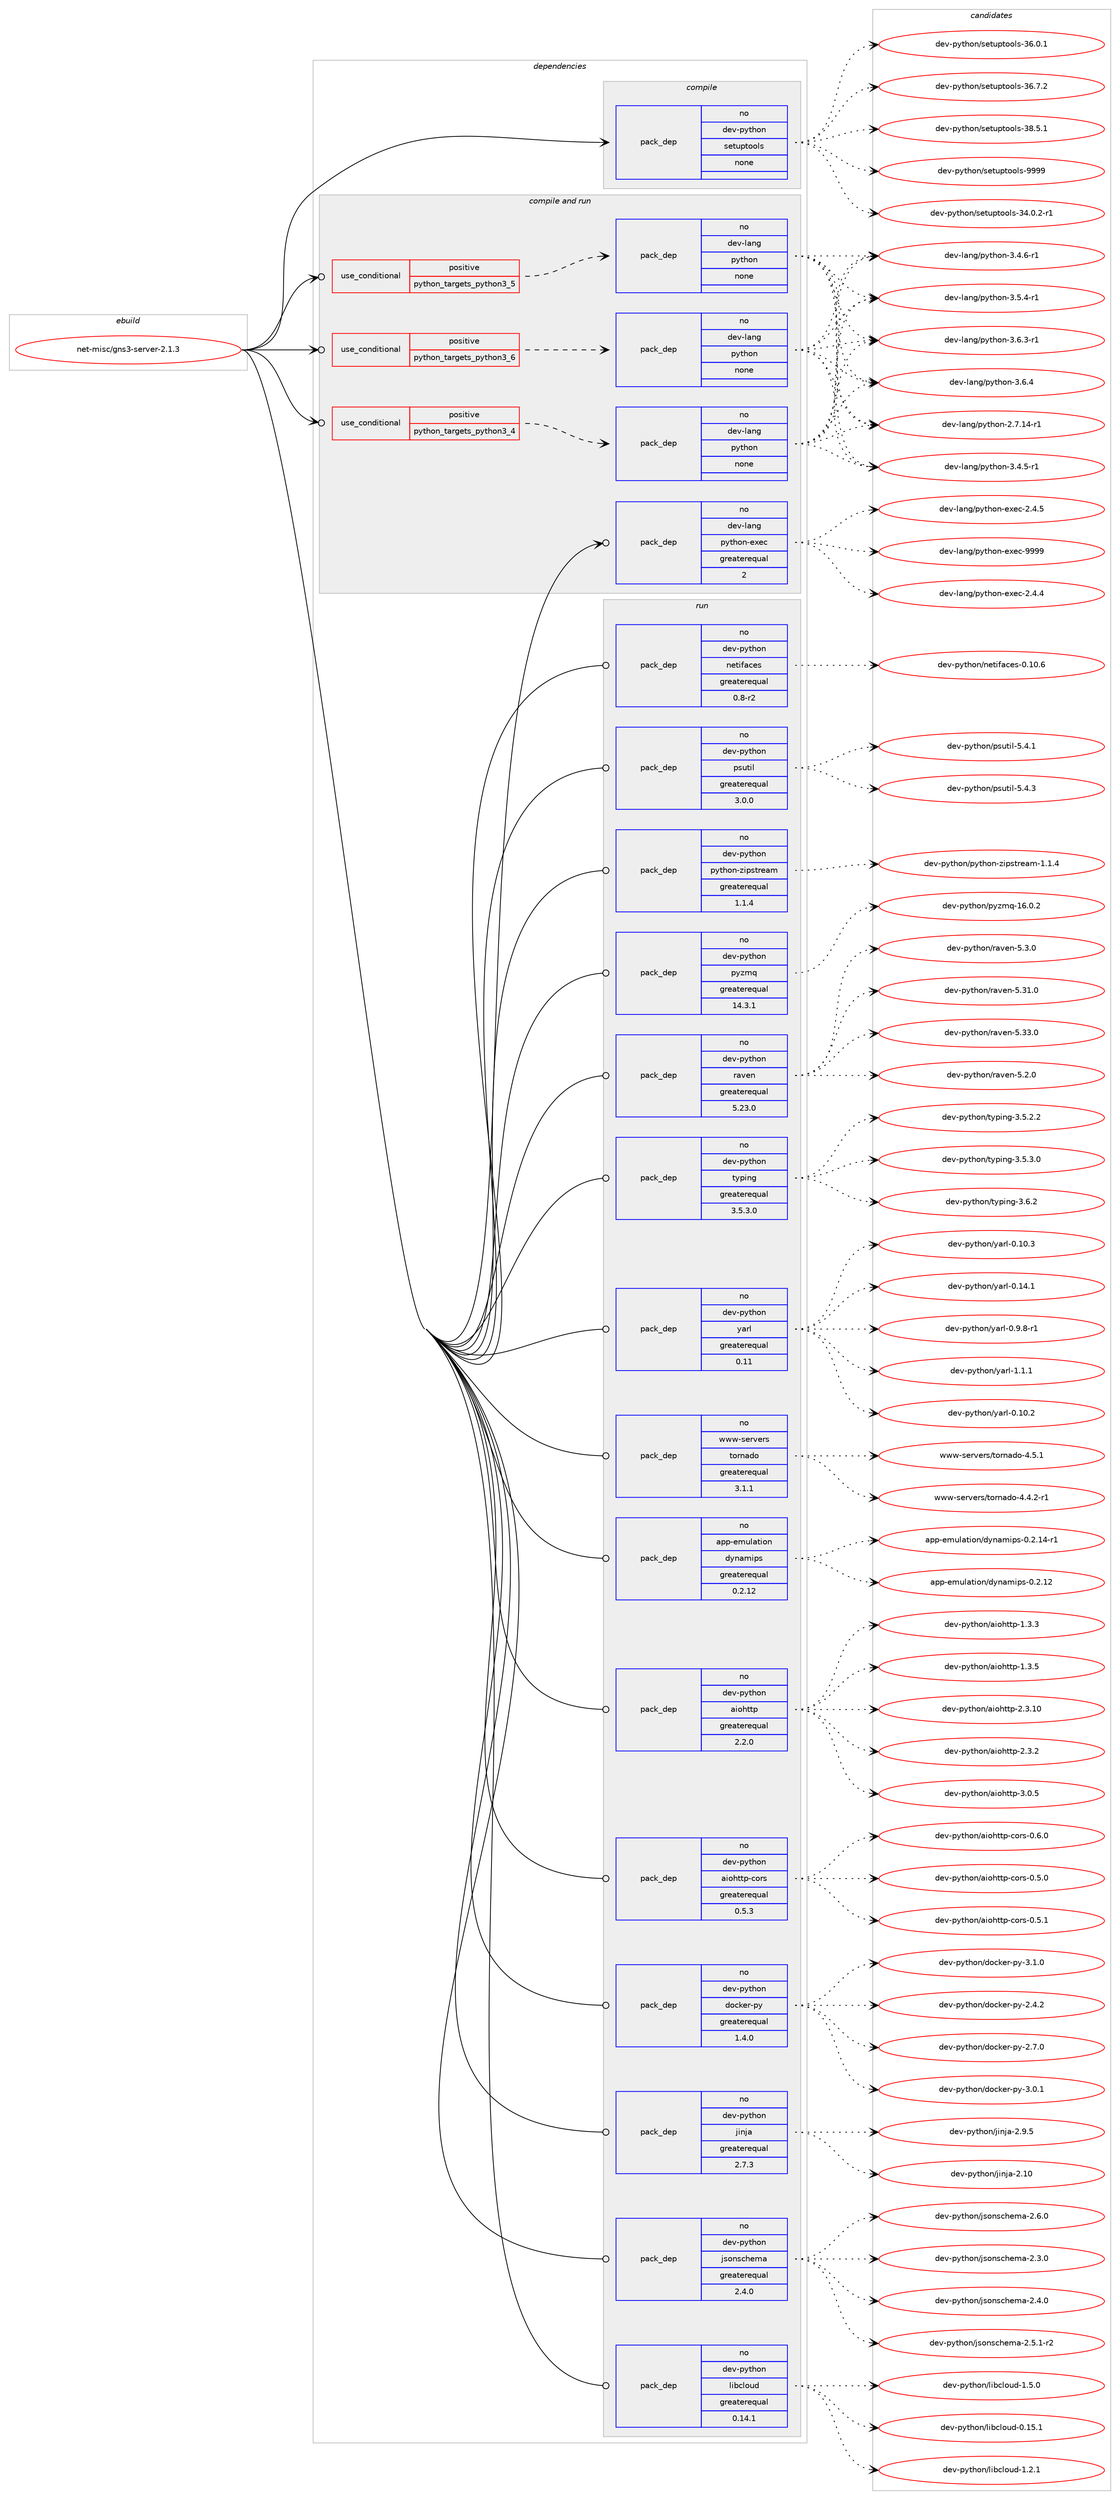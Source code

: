 digraph prolog {

# *************
# Graph options
# *************

newrank=true;
concentrate=true;
compound=true;
graph [rankdir=LR,fontname=Helvetica,fontsize=10,ranksep=1.5];#, ranksep=2.5, nodesep=0.2];
edge  [arrowhead=vee];
node  [fontname=Helvetica,fontsize=10];

# **********
# The ebuild
# **********

subgraph cluster_leftcol {
color=gray;
rank=same;
label=<<i>ebuild</i>>;
id [label="net-misc/gns3-server-2.1.3", color=red, width=4, href="../net-misc/gns3-server-2.1.3.svg"];
}

# ****************
# The dependencies
# ****************

subgraph cluster_midcol {
color=gray;
label=<<i>dependencies</i>>;
subgraph cluster_compile {
fillcolor="#eeeeee";
style=filled;
label=<<i>compile</i>>;
subgraph pack905 {
dependency1364 [label=<<TABLE BORDER="0" CELLBORDER="1" CELLSPACING="0" CELLPADDING="4" WIDTH="220"><TR><TD ROWSPAN="6" CELLPADDING="30">pack_dep</TD></TR><TR><TD WIDTH="110">no</TD></TR><TR><TD>dev-python</TD></TR><TR><TD>setuptools</TD></TR><TR><TD>none</TD></TR><TR><TD></TD></TR></TABLE>>, shape=none, color=blue];
}
id:e -> dependency1364:w [weight=20,style="solid",arrowhead="vee"];
}
subgraph cluster_compileandrun {
fillcolor="#eeeeee";
style=filled;
label=<<i>compile and run</i>>;
subgraph cond434 {
dependency1365 [label=<<TABLE BORDER="0" CELLBORDER="1" CELLSPACING="0" CELLPADDING="4"><TR><TD ROWSPAN="3" CELLPADDING="10">use_conditional</TD></TR><TR><TD>positive</TD></TR><TR><TD>python_targets_python3_4</TD></TR></TABLE>>, shape=none, color=red];
subgraph pack906 {
dependency1366 [label=<<TABLE BORDER="0" CELLBORDER="1" CELLSPACING="0" CELLPADDING="4" WIDTH="220"><TR><TD ROWSPAN="6" CELLPADDING="30">pack_dep</TD></TR><TR><TD WIDTH="110">no</TD></TR><TR><TD>dev-lang</TD></TR><TR><TD>python</TD></TR><TR><TD>none</TD></TR><TR><TD></TD></TR></TABLE>>, shape=none, color=blue];
}
dependency1365:e -> dependency1366:w [weight=20,style="dashed",arrowhead="vee"];
}
id:e -> dependency1365:w [weight=20,style="solid",arrowhead="odotvee"];
subgraph cond435 {
dependency1367 [label=<<TABLE BORDER="0" CELLBORDER="1" CELLSPACING="0" CELLPADDING="4"><TR><TD ROWSPAN="3" CELLPADDING="10">use_conditional</TD></TR><TR><TD>positive</TD></TR><TR><TD>python_targets_python3_5</TD></TR></TABLE>>, shape=none, color=red];
subgraph pack907 {
dependency1368 [label=<<TABLE BORDER="0" CELLBORDER="1" CELLSPACING="0" CELLPADDING="4" WIDTH="220"><TR><TD ROWSPAN="6" CELLPADDING="30">pack_dep</TD></TR><TR><TD WIDTH="110">no</TD></TR><TR><TD>dev-lang</TD></TR><TR><TD>python</TD></TR><TR><TD>none</TD></TR><TR><TD></TD></TR></TABLE>>, shape=none, color=blue];
}
dependency1367:e -> dependency1368:w [weight=20,style="dashed",arrowhead="vee"];
}
id:e -> dependency1367:w [weight=20,style="solid",arrowhead="odotvee"];
subgraph cond436 {
dependency1369 [label=<<TABLE BORDER="0" CELLBORDER="1" CELLSPACING="0" CELLPADDING="4"><TR><TD ROWSPAN="3" CELLPADDING="10">use_conditional</TD></TR><TR><TD>positive</TD></TR><TR><TD>python_targets_python3_6</TD></TR></TABLE>>, shape=none, color=red];
subgraph pack908 {
dependency1370 [label=<<TABLE BORDER="0" CELLBORDER="1" CELLSPACING="0" CELLPADDING="4" WIDTH="220"><TR><TD ROWSPAN="6" CELLPADDING="30">pack_dep</TD></TR><TR><TD WIDTH="110">no</TD></TR><TR><TD>dev-lang</TD></TR><TR><TD>python</TD></TR><TR><TD>none</TD></TR><TR><TD></TD></TR></TABLE>>, shape=none, color=blue];
}
dependency1369:e -> dependency1370:w [weight=20,style="dashed",arrowhead="vee"];
}
id:e -> dependency1369:w [weight=20,style="solid",arrowhead="odotvee"];
subgraph pack909 {
dependency1371 [label=<<TABLE BORDER="0" CELLBORDER="1" CELLSPACING="0" CELLPADDING="4" WIDTH="220"><TR><TD ROWSPAN="6" CELLPADDING="30">pack_dep</TD></TR><TR><TD WIDTH="110">no</TD></TR><TR><TD>dev-lang</TD></TR><TR><TD>python-exec</TD></TR><TR><TD>greaterequal</TD></TR><TR><TD>2</TD></TR></TABLE>>, shape=none, color=blue];
}
id:e -> dependency1371:w [weight=20,style="solid",arrowhead="odotvee"];
}
subgraph cluster_run {
fillcolor="#eeeeee";
style=filled;
label=<<i>run</i>>;
subgraph pack910 {
dependency1372 [label=<<TABLE BORDER="0" CELLBORDER="1" CELLSPACING="0" CELLPADDING="4" WIDTH="220"><TR><TD ROWSPAN="6" CELLPADDING="30">pack_dep</TD></TR><TR><TD WIDTH="110">no</TD></TR><TR><TD>app-emulation</TD></TR><TR><TD>dynamips</TD></TR><TR><TD>greaterequal</TD></TR><TR><TD>0.2.12</TD></TR></TABLE>>, shape=none, color=blue];
}
id:e -> dependency1372:w [weight=20,style="solid",arrowhead="odot"];
subgraph pack911 {
dependency1373 [label=<<TABLE BORDER="0" CELLBORDER="1" CELLSPACING="0" CELLPADDING="4" WIDTH="220"><TR><TD ROWSPAN="6" CELLPADDING="30">pack_dep</TD></TR><TR><TD WIDTH="110">no</TD></TR><TR><TD>dev-python</TD></TR><TR><TD>aiohttp</TD></TR><TR><TD>greaterequal</TD></TR><TR><TD>2.2.0</TD></TR></TABLE>>, shape=none, color=blue];
}
id:e -> dependency1373:w [weight=20,style="solid",arrowhead="odot"];
subgraph pack912 {
dependency1374 [label=<<TABLE BORDER="0" CELLBORDER="1" CELLSPACING="0" CELLPADDING="4" WIDTH="220"><TR><TD ROWSPAN="6" CELLPADDING="30">pack_dep</TD></TR><TR><TD WIDTH="110">no</TD></TR><TR><TD>dev-python</TD></TR><TR><TD>aiohttp-cors</TD></TR><TR><TD>greaterequal</TD></TR><TR><TD>0.5.3</TD></TR></TABLE>>, shape=none, color=blue];
}
id:e -> dependency1374:w [weight=20,style="solid",arrowhead="odot"];
subgraph pack913 {
dependency1375 [label=<<TABLE BORDER="0" CELLBORDER="1" CELLSPACING="0" CELLPADDING="4" WIDTH="220"><TR><TD ROWSPAN="6" CELLPADDING="30">pack_dep</TD></TR><TR><TD WIDTH="110">no</TD></TR><TR><TD>dev-python</TD></TR><TR><TD>docker-py</TD></TR><TR><TD>greaterequal</TD></TR><TR><TD>1.4.0</TD></TR></TABLE>>, shape=none, color=blue];
}
id:e -> dependency1375:w [weight=20,style="solid",arrowhead="odot"];
subgraph pack914 {
dependency1376 [label=<<TABLE BORDER="0" CELLBORDER="1" CELLSPACING="0" CELLPADDING="4" WIDTH="220"><TR><TD ROWSPAN="6" CELLPADDING="30">pack_dep</TD></TR><TR><TD WIDTH="110">no</TD></TR><TR><TD>dev-python</TD></TR><TR><TD>jinja</TD></TR><TR><TD>greaterequal</TD></TR><TR><TD>2.7.3</TD></TR></TABLE>>, shape=none, color=blue];
}
id:e -> dependency1376:w [weight=20,style="solid",arrowhead="odot"];
subgraph pack915 {
dependency1377 [label=<<TABLE BORDER="0" CELLBORDER="1" CELLSPACING="0" CELLPADDING="4" WIDTH="220"><TR><TD ROWSPAN="6" CELLPADDING="30">pack_dep</TD></TR><TR><TD WIDTH="110">no</TD></TR><TR><TD>dev-python</TD></TR><TR><TD>jsonschema</TD></TR><TR><TD>greaterequal</TD></TR><TR><TD>2.4.0</TD></TR></TABLE>>, shape=none, color=blue];
}
id:e -> dependency1377:w [weight=20,style="solid",arrowhead="odot"];
subgraph pack916 {
dependency1378 [label=<<TABLE BORDER="0" CELLBORDER="1" CELLSPACING="0" CELLPADDING="4" WIDTH="220"><TR><TD ROWSPAN="6" CELLPADDING="30">pack_dep</TD></TR><TR><TD WIDTH="110">no</TD></TR><TR><TD>dev-python</TD></TR><TR><TD>libcloud</TD></TR><TR><TD>greaterequal</TD></TR><TR><TD>0.14.1</TD></TR></TABLE>>, shape=none, color=blue];
}
id:e -> dependency1378:w [weight=20,style="solid",arrowhead="odot"];
subgraph pack917 {
dependency1379 [label=<<TABLE BORDER="0" CELLBORDER="1" CELLSPACING="0" CELLPADDING="4" WIDTH="220"><TR><TD ROWSPAN="6" CELLPADDING="30">pack_dep</TD></TR><TR><TD WIDTH="110">no</TD></TR><TR><TD>dev-python</TD></TR><TR><TD>netifaces</TD></TR><TR><TD>greaterequal</TD></TR><TR><TD>0.8-r2</TD></TR></TABLE>>, shape=none, color=blue];
}
id:e -> dependency1379:w [weight=20,style="solid",arrowhead="odot"];
subgraph pack918 {
dependency1380 [label=<<TABLE BORDER="0" CELLBORDER="1" CELLSPACING="0" CELLPADDING="4" WIDTH="220"><TR><TD ROWSPAN="6" CELLPADDING="30">pack_dep</TD></TR><TR><TD WIDTH="110">no</TD></TR><TR><TD>dev-python</TD></TR><TR><TD>psutil</TD></TR><TR><TD>greaterequal</TD></TR><TR><TD>3.0.0</TD></TR></TABLE>>, shape=none, color=blue];
}
id:e -> dependency1380:w [weight=20,style="solid",arrowhead="odot"];
subgraph pack919 {
dependency1381 [label=<<TABLE BORDER="0" CELLBORDER="1" CELLSPACING="0" CELLPADDING="4" WIDTH="220"><TR><TD ROWSPAN="6" CELLPADDING="30">pack_dep</TD></TR><TR><TD WIDTH="110">no</TD></TR><TR><TD>dev-python</TD></TR><TR><TD>python-zipstream</TD></TR><TR><TD>greaterequal</TD></TR><TR><TD>1.1.4</TD></TR></TABLE>>, shape=none, color=blue];
}
id:e -> dependency1381:w [weight=20,style="solid",arrowhead="odot"];
subgraph pack920 {
dependency1382 [label=<<TABLE BORDER="0" CELLBORDER="1" CELLSPACING="0" CELLPADDING="4" WIDTH="220"><TR><TD ROWSPAN="6" CELLPADDING="30">pack_dep</TD></TR><TR><TD WIDTH="110">no</TD></TR><TR><TD>dev-python</TD></TR><TR><TD>pyzmq</TD></TR><TR><TD>greaterequal</TD></TR><TR><TD>14.3.1</TD></TR></TABLE>>, shape=none, color=blue];
}
id:e -> dependency1382:w [weight=20,style="solid",arrowhead="odot"];
subgraph pack921 {
dependency1383 [label=<<TABLE BORDER="0" CELLBORDER="1" CELLSPACING="0" CELLPADDING="4" WIDTH="220"><TR><TD ROWSPAN="6" CELLPADDING="30">pack_dep</TD></TR><TR><TD WIDTH="110">no</TD></TR><TR><TD>dev-python</TD></TR><TR><TD>raven</TD></TR><TR><TD>greaterequal</TD></TR><TR><TD>5.23.0</TD></TR></TABLE>>, shape=none, color=blue];
}
id:e -> dependency1383:w [weight=20,style="solid",arrowhead="odot"];
subgraph pack922 {
dependency1384 [label=<<TABLE BORDER="0" CELLBORDER="1" CELLSPACING="0" CELLPADDING="4" WIDTH="220"><TR><TD ROWSPAN="6" CELLPADDING="30">pack_dep</TD></TR><TR><TD WIDTH="110">no</TD></TR><TR><TD>dev-python</TD></TR><TR><TD>typing</TD></TR><TR><TD>greaterequal</TD></TR><TR><TD>3.5.3.0</TD></TR></TABLE>>, shape=none, color=blue];
}
id:e -> dependency1384:w [weight=20,style="solid",arrowhead="odot"];
subgraph pack923 {
dependency1385 [label=<<TABLE BORDER="0" CELLBORDER="1" CELLSPACING="0" CELLPADDING="4" WIDTH="220"><TR><TD ROWSPAN="6" CELLPADDING="30">pack_dep</TD></TR><TR><TD WIDTH="110">no</TD></TR><TR><TD>dev-python</TD></TR><TR><TD>yarl</TD></TR><TR><TD>greaterequal</TD></TR><TR><TD>0.11</TD></TR></TABLE>>, shape=none, color=blue];
}
id:e -> dependency1385:w [weight=20,style="solid",arrowhead="odot"];
subgraph pack924 {
dependency1386 [label=<<TABLE BORDER="0" CELLBORDER="1" CELLSPACING="0" CELLPADDING="4" WIDTH="220"><TR><TD ROWSPAN="6" CELLPADDING="30">pack_dep</TD></TR><TR><TD WIDTH="110">no</TD></TR><TR><TD>www-servers</TD></TR><TR><TD>tornado</TD></TR><TR><TD>greaterequal</TD></TR><TR><TD>3.1.1</TD></TR></TABLE>>, shape=none, color=blue];
}
id:e -> dependency1386:w [weight=20,style="solid",arrowhead="odot"];
}
}

# **************
# The candidates
# **************

subgraph cluster_choices {
rank=same;
color=gray;
label=<<i>candidates</i>>;

subgraph choice905 {
color=black;
nodesep=1;
choice1001011184511212111610411111047115101116117112116111111108115455152464846504511449 [label="dev-python/setuptools-34.0.2-r1", color=red, width=4,href="../dev-python/setuptools-34.0.2-r1.svg"];
choice100101118451121211161041111104711510111611711211611111110811545515446484649 [label="dev-python/setuptools-36.0.1", color=red, width=4,href="../dev-python/setuptools-36.0.1.svg"];
choice100101118451121211161041111104711510111611711211611111110811545515446554650 [label="dev-python/setuptools-36.7.2", color=red, width=4,href="../dev-python/setuptools-36.7.2.svg"];
choice100101118451121211161041111104711510111611711211611111110811545515646534649 [label="dev-python/setuptools-38.5.1", color=red, width=4,href="../dev-python/setuptools-38.5.1.svg"];
choice10010111845112121116104111110471151011161171121161111111081154557575757 [label="dev-python/setuptools-9999", color=red, width=4,href="../dev-python/setuptools-9999.svg"];
dependency1364:e -> choice1001011184511212111610411111047115101116117112116111111108115455152464846504511449:w [style=dotted,weight="100"];
dependency1364:e -> choice100101118451121211161041111104711510111611711211611111110811545515446484649:w [style=dotted,weight="100"];
dependency1364:e -> choice100101118451121211161041111104711510111611711211611111110811545515446554650:w [style=dotted,weight="100"];
dependency1364:e -> choice100101118451121211161041111104711510111611711211611111110811545515646534649:w [style=dotted,weight="100"];
dependency1364:e -> choice10010111845112121116104111110471151011161171121161111111081154557575757:w [style=dotted,weight="100"];
}
subgraph choice906 {
color=black;
nodesep=1;
choice100101118451089711010347112121116104111110455046554649524511449 [label="dev-lang/python-2.7.14-r1", color=red, width=4,href="../dev-lang/python-2.7.14-r1.svg"];
choice1001011184510897110103471121211161041111104551465246534511449 [label="dev-lang/python-3.4.5-r1", color=red, width=4,href="../dev-lang/python-3.4.5-r1.svg"];
choice1001011184510897110103471121211161041111104551465246544511449 [label="dev-lang/python-3.4.6-r1", color=red, width=4,href="../dev-lang/python-3.4.6-r1.svg"];
choice1001011184510897110103471121211161041111104551465346524511449 [label="dev-lang/python-3.5.4-r1", color=red, width=4,href="../dev-lang/python-3.5.4-r1.svg"];
choice1001011184510897110103471121211161041111104551465446514511449 [label="dev-lang/python-3.6.3-r1", color=red, width=4,href="../dev-lang/python-3.6.3-r1.svg"];
choice100101118451089711010347112121116104111110455146544652 [label="dev-lang/python-3.6.4", color=red, width=4,href="../dev-lang/python-3.6.4.svg"];
dependency1366:e -> choice100101118451089711010347112121116104111110455046554649524511449:w [style=dotted,weight="100"];
dependency1366:e -> choice1001011184510897110103471121211161041111104551465246534511449:w [style=dotted,weight="100"];
dependency1366:e -> choice1001011184510897110103471121211161041111104551465246544511449:w [style=dotted,weight="100"];
dependency1366:e -> choice1001011184510897110103471121211161041111104551465346524511449:w [style=dotted,weight="100"];
dependency1366:e -> choice1001011184510897110103471121211161041111104551465446514511449:w [style=dotted,weight="100"];
dependency1366:e -> choice100101118451089711010347112121116104111110455146544652:w [style=dotted,weight="100"];
}
subgraph choice907 {
color=black;
nodesep=1;
choice100101118451089711010347112121116104111110455046554649524511449 [label="dev-lang/python-2.7.14-r1", color=red, width=4,href="../dev-lang/python-2.7.14-r1.svg"];
choice1001011184510897110103471121211161041111104551465246534511449 [label="dev-lang/python-3.4.5-r1", color=red, width=4,href="../dev-lang/python-3.4.5-r1.svg"];
choice1001011184510897110103471121211161041111104551465246544511449 [label="dev-lang/python-3.4.6-r1", color=red, width=4,href="../dev-lang/python-3.4.6-r1.svg"];
choice1001011184510897110103471121211161041111104551465346524511449 [label="dev-lang/python-3.5.4-r1", color=red, width=4,href="../dev-lang/python-3.5.4-r1.svg"];
choice1001011184510897110103471121211161041111104551465446514511449 [label="dev-lang/python-3.6.3-r1", color=red, width=4,href="../dev-lang/python-3.6.3-r1.svg"];
choice100101118451089711010347112121116104111110455146544652 [label="dev-lang/python-3.6.4", color=red, width=4,href="../dev-lang/python-3.6.4.svg"];
dependency1368:e -> choice100101118451089711010347112121116104111110455046554649524511449:w [style=dotted,weight="100"];
dependency1368:e -> choice1001011184510897110103471121211161041111104551465246534511449:w [style=dotted,weight="100"];
dependency1368:e -> choice1001011184510897110103471121211161041111104551465246544511449:w [style=dotted,weight="100"];
dependency1368:e -> choice1001011184510897110103471121211161041111104551465346524511449:w [style=dotted,weight="100"];
dependency1368:e -> choice1001011184510897110103471121211161041111104551465446514511449:w [style=dotted,weight="100"];
dependency1368:e -> choice100101118451089711010347112121116104111110455146544652:w [style=dotted,weight="100"];
}
subgraph choice908 {
color=black;
nodesep=1;
choice100101118451089711010347112121116104111110455046554649524511449 [label="dev-lang/python-2.7.14-r1", color=red, width=4,href="../dev-lang/python-2.7.14-r1.svg"];
choice1001011184510897110103471121211161041111104551465246534511449 [label="dev-lang/python-3.4.5-r1", color=red, width=4,href="../dev-lang/python-3.4.5-r1.svg"];
choice1001011184510897110103471121211161041111104551465246544511449 [label="dev-lang/python-3.4.6-r1", color=red, width=4,href="../dev-lang/python-3.4.6-r1.svg"];
choice1001011184510897110103471121211161041111104551465346524511449 [label="dev-lang/python-3.5.4-r1", color=red, width=4,href="../dev-lang/python-3.5.4-r1.svg"];
choice1001011184510897110103471121211161041111104551465446514511449 [label="dev-lang/python-3.6.3-r1", color=red, width=4,href="../dev-lang/python-3.6.3-r1.svg"];
choice100101118451089711010347112121116104111110455146544652 [label="dev-lang/python-3.6.4", color=red, width=4,href="../dev-lang/python-3.6.4.svg"];
dependency1370:e -> choice100101118451089711010347112121116104111110455046554649524511449:w [style=dotted,weight="100"];
dependency1370:e -> choice1001011184510897110103471121211161041111104551465246534511449:w [style=dotted,weight="100"];
dependency1370:e -> choice1001011184510897110103471121211161041111104551465246544511449:w [style=dotted,weight="100"];
dependency1370:e -> choice1001011184510897110103471121211161041111104551465346524511449:w [style=dotted,weight="100"];
dependency1370:e -> choice1001011184510897110103471121211161041111104551465446514511449:w [style=dotted,weight="100"];
dependency1370:e -> choice100101118451089711010347112121116104111110455146544652:w [style=dotted,weight="100"];
}
subgraph choice909 {
color=black;
nodesep=1;
choice1001011184510897110103471121211161041111104510112010199455046524652 [label="dev-lang/python-exec-2.4.4", color=red, width=4,href="../dev-lang/python-exec-2.4.4.svg"];
choice1001011184510897110103471121211161041111104510112010199455046524653 [label="dev-lang/python-exec-2.4.5", color=red, width=4,href="../dev-lang/python-exec-2.4.5.svg"];
choice10010111845108971101034711212111610411111045101120101994557575757 [label="dev-lang/python-exec-9999", color=red, width=4,href="../dev-lang/python-exec-9999.svg"];
dependency1371:e -> choice1001011184510897110103471121211161041111104510112010199455046524652:w [style=dotted,weight="100"];
dependency1371:e -> choice1001011184510897110103471121211161041111104510112010199455046524653:w [style=dotted,weight="100"];
dependency1371:e -> choice10010111845108971101034711212111610411111045101120101994557575757:w [style=dotted,weight="100"];
}
subgraph choice910 {
color=black;
nodesep=1;
choice971121124510110911710897116105111110471001211109710910511211545484650464950 [label="app-emulation/dynamips-0.2.12", color=red, width=4,href="../app-emulation/dynamips-0.2.12.svg"];
choice9711211245101109117108971161051111104710012111097109105112115454846504649524511449 [label="app-emulation/dynamips-0.2.14-r1", color=red, width=4,href="../app-emulation/dynamips-0.2.14-r1.svg"];
dependency1372:e -> choice971121124510110911710897116105111110471001211109710910511211545484650464950:w [style=dotted,weight="100"];
dependency1372:e -> choice9711211245101109117108971161051111104710012111097109105112115454846504649524511449:w [style=dotted,weight="100"];
}
subgraph choice911 {
color=black;
nodesep=1;
choice100101118451121211161041111104797105111104116116112454946514651 [label="dev-python/aiohttp-1.3.3", color=red, width=4,href="../dev-python/aiohttp-1.3.3.svg"];
choice100101118451121211161041111104797105111104116116112454946514653 [label="dev-python/aiohttp-1.3.5", color=red, width=4,href="../dev-python/aiohttp-1.3.5.svg"];
choice10010111845112121116104111110479710511110411611611245504651464948 [label="dev-python/aiohttp-2.3.10", color=red, width=4,href="../dev-python/aiohttp-2.3.10.svg"];
choice100101118451121211161041111104797105111104116116112455046514650 [label="dev-python/aiohttp-2.3.2", color=red, width=4,href="../dev-python/aiohttp-2.3.2.svg"];
choice100101118451121211161041111104797105111104116116112455146484653 [label="dev-python/aiohttp-3.0.5", color=red, width=4,href="../dev-python/aiohttp-3.0.5.svg"];
dependency1373:e -> choice100101118451121211161041111104797105111104116116112454946514651:w [style=dotted,weight="100"];
dependency1373:e -> choice100101118451121211161041111104797105111104116116112454946514653:w [style=dotted,weight="100"];
dependency1373:e -> choice10010111845112121116104111110479710511110411611611245504651464948:w [style=dotted,weight="100"];
dependency1373:e -> choice100101118451121211161041111104797105111104116116112455046514650:w [style=dotted,weight="100"];
dependency1373:e -> choice100101118451121211161041111104797105111104116116112455146484653:w [style=dotted,weight="100"];
}
subgraph choice912 {
color=black;
nodesep=1;
choice1001011184511212111610411111047971051111041161161124599111114115454846534648 [label="dev-python/aiohttp-cors-0.5.0", color=red, width=4,href="../dev-python/aiohttp-cors-0.5.0.svg"];
choice1001011184511212111610411111047971051111041161161124599111114115454846534649 [label="dev-python/aiohttp-cors-0.5.1", color=red, width=4,href="../dev-python/aiohttp-cors-0.5.1.svg"];
choice1001011184511212111610411111047971051111041161161124599111114115454846544648 [label="dev-python/aiohttp-cors-0.6.0", color=red, width=4,href="../dev-python/aiohttp-cors-0.6.0.svg"];
dependency1374:e -> choice1001011184511212111610411111047971051111041161161124599111114115454846534648:w [style=dotted,weight="100"];
dependency1374:e -> choice1001011184511212111610411111047971051111041161161124599111114115454846534649:w [style=dotted,weight="100"];
dependency1374:e -> choice1001011184511212111610411111047971051111041161161124599111114115454846544648:w [style=dotted,weight="100"];
}
subgraph choice913 {
color=black;
nodesep=1;
choice10010111845112121116104111110471001119910710111445112121455046524650 [label="dev-python/docker-py-2.4.2", color=red, width=4,href="../dev-python/docker-py-2.4.2.svg"];
choice10010111845112121116104111110471001119910710111445112121455046554648 [label="dev-python/docker-py-2.7.0", color=red, width=4,href="../dev-python/docker-py-2.7.0.svg"];
choice10010111845112121116104111110471001119910710111445112121455146484649 [label="dev-python/docker-py-3.0.1", color=red, width=4,href="../dev-python/docker-py-3.0.1.svg"];
choice10010111845112121116104111110471001119910710111445112121455146494648 [label="dev-python/docker-py-3.1.0", color=red, width=4,href="../dev-python/docker-py-3.1.0.svg"];
dependency1375:e -> choice10010111845112121116104111110471001119910710111445112121455046524650:w [style=dotted,weight="100"];
dependency1375:e -> choice10010111845112121116104111110471001119910710111445112121455046554648:w [style=dotted,weight="100"];
dependency1375:e -> choice10010111845112121116104111110471001119910710111445112121455146484649:w [style=dotted,weight="100"];
dependency1375:e -> choice10010111845112121116104111110471001119910710111445112121455146494648:w [style=dotted,weight="100"];
}
subgraph choice914 {
color=black;
nodesep=1;
choice1001011184511212111610411111047106105110106974550464948 [label="dev-python/jinja-2.10", color=red, width=4,href="../dev-python/jinja-2.10.svg"];
choice100101118451121211161041111104710610511010697455046574653 [label="dev-python/jinja-2.9.5", color=red, width=4,href="../dev-python/jinja-2.9.5.svg"];
dependency1376:e -> choice1001011184511212111610411111047106105110106974550464948:w [style=dotted,weight="100"];
dependency1376:e -> choice100101118451121211161041111104710610511010697455046574653:w [style=dotted,weight="100"];
}
subgraph choice915 {
color=black;
nodesep=1;
choice10010111845112121116104111110471061151111101159910410110997455046514648 [label="dev-python/jsonschema-2.3.0", color=red, width=4,href="../dev-python/jsonschema-2.3.0.svg"];
choice10010111845112121116104111110471061151111101159910410110997455046524648 [label="dev-python/jsonschema-2.4.0", color=red, width=4,href="../dev-python/jsonschema-2.4.0.svg"];
choice100101118451121211161041111104710611511111011599104101109974550465346494511450 [label="dev-python/jsonschema-2.5.1-r2", color=red, width=4,href="../dev-python/jsonschema-2.5.1-r2.svg"];
choice10010111845112121116104111110471061151111101159910410110997455046544648 [label="dev-python/jsonschema-2.6.0", color=red, width=4,href="../dev-python/jsonschema-2.6.0.svg"];
dependency1377:e -> choice10010111845112121116104111110471061151111101159910410110997455046514648:w [style=dotted,weight="100"];
dependency1377:e -> choice10010111845112121116104111110471061151111101159910410110997455046524648:w [style=dotted,weight="100"];
dependency1377:e -> choice100101118451121211161041111104710611511111011599104101109974550465346494511450:w [style=dotted,weight="100"];
dependency1377:e -> choice10010111845112121116104111110471061151111101159910410110997455046544648:w [style=dotted,weight="100"];
}
subgraph choice916 {
color=black;
nodesep=1;
choice1001011184511212111610411111047108105989910811111710045484649534649 [label="dev-python/libcloud-0.15.1", color=red, width=4,href="../dev-python/libcloud-0.15.1.svg"];
choice10010111845112121116104111110471081059899108111117100454946504649 [label="dev-python/libcloud-1.2.1", color=red, width=4,href="../dev-python/libcloud-1.2.1.svg"];
choice10010111845112121116104111110471081059899108111117100454946534648 [label="dev-python/libcloud-1.5.0", color=red, width=4,href="../dev-python/libcloud-1.5.0.svg"];
dependency1378:e -> choice1001011184511212111610411111047108105989910811111710045484649534649:w [style=dotted,weight="100"];
dependency1378:e -> choice10010111845112121116104111110471081059899108111117100454946504649:w [style=dotted,weight="100"];
dependency1378:e -> choice10010111845112121116104111110471081059899108111117100454946534648:w [style=dotted,weight="100"];
}
subgraph choice917 {
color=black;
nodesep=1;
choice1001011184511212111610411111047110101116105102979910111545484649484654 [label="dev-python/netifaces-0.10.6", color=red, width=4,href="../dev-python/netifaces-0.10.6.svg"];
dependency1379:e -> choice1001011184511212111610411111047110101116105102979910111545484649484654:w [style=dotted,weight="100"];
}
subgraph choice918 {
color=black;
nodesep=1;
choice1001011184511212111610411111047112115117116105108455346524649 [label="dev-python/psutil-5.4.1", color=red, width=4,href="../dev-python/psutil-5.4.1.svg"];
choice1001011184511212111610411111047112115117116105108455346524651 [label="dev-python/psutil-5.4.3", color=red, width=4,href="../dev-python/psutil-5.4.3.svg"];
dependency1380:e -> choice1001011184511212111610411111047112115117116105108455346524649:w [style=dotted,weight="100"];
dependency1380:e -> choice1001011184511212111610411111047112115117116105108455346524651:w [style=dotted,weight="100"];
}
subgraph choice919 {
color=black;
nodesep=1;
choice10010111845112121116104111110471121211161041111104512210511211511611410197109454946494652 [label="dev-python/python-zipstream-1.1.4", color=red, width=4,href="../dev-python/python-zipstream-1.1.4.svg"];
dependency1381:e -> choice10010111845112121116104111110471121211161041111104512210511211511611410197109454946494652:w [style=dotted,weight="100"];
}
subgraph choice920 {
color=black;
nodesep=1;
choice100101118451121211161041111104711212112210911345495446484650 [label="dev-python/pyzmq-16.0.2", color=red, width=4,href="../dev-python/pyzmq-16.0.2.svg"];
dependency1382:e -> choice100101118451121211161041111104711212112210911345495446484650:w [style=dotted,weight="100"];
}
subgraph choice921 {
color=black;
nodesep=1;
choice100101118451121211161041111104711497118101110455346504648 [label="dev-python/raven-5.2.0", color=red, width=4,href="../dev-python/raven-5.2.0.svg"];
choice100101118451121211161041111104711497118101110455346514648 [label="dev-python/raven-5.3.0", color=red, width=4,href="../dev-python/raven-5.3.0.svg"];
choice10010111845112121116104111110471149711810111045534651494648 [label="dev-python/raven-5.31.0", color=red, width=4,href="../dev-python/raven-5.31.0.svg"];
choice10010111845112121116104111110471149711810111045534651514648 [label="dev-python/raven-5.33.0", color=red, width=4,href="../dev-python/raven-5.33.0.svg"];
dependency1383:e -> choice100101118451121211161041111104711497118101110455346504648:w [style=dotted,weight="100"];
dependency1383:e -> choice100101118451121211161041111104711497118101110455346514648:w [style=dotted,weight="100"];
dependency1383:e -> choice10010111845112121116104111110471149711810111045534651494648:w [style=dotted,weight="100"];
dependency1383:e -> choice10010111845112121116104111110471149711810111045534651514648:w [style=dotted,weight="100"];
}
subgraph choice922 {
color=black;
nodesep=1;
choice10010111845112121116104111110471161211121051101034551465346504650 [label="dev-python/typing-3.5.2.2", color=red, width=4,href="../dev-python/typing-3.5.2.2.svg"];
choice10010111845112121116104111110471161211121051101034551465346514648 [label="dev-python/typing-3.5.3.0", color=red, width=4,href="../dev-python/typing-3.5.3.0.svg"];
choice1001011184511212111610411111047116121112105110103455146544650 [label="dev-python/typing-3.6.2", color=red, width=4,href="../dev-python/typing-3.6.2.svg"];
dependency1384:e -> choice10010111845112121116104111110471161211121051101034551465346504650:w [style=dotted,weight="100"];
dependency1384:e -> choice10010111845112121116104111110471161211121051101034551465346514648:w [style=dotted,weight="100"];
dependency1384:e -> choice1001011184511212111610411111047116121112105110103455146544650:w [style=dotted,weight="100"];
}
subgraph choice923 {
color=black;
nodesep=1;
choice10010111845112121116104111110471219711410845484649484650 [label="dev-python/yarl-0.10.2", color=red, width=4,href="../dev-python/yarl-0.10.2.svg"];
choice10010111845112121116104111110471219711410845484649484651 [label="dev-python/yarl-0.10.3", color=red, width=4,href="../dev-python/yarl-0.10.3.svg"];
choice10010111845112121116104111110471219711410845484649524649 [label="dev-python/yarl-0.14.1", color=red, width=4,href="../dev-python/yarl-0.14.1.svg"];
choice1001011184511212111610411111047121971141084548465746564511449 [label="dev-python/yarl-0.9.8-r1", color=red, width=4,href="../dev-python/yarl-0.9.8-r1.svg"];
choice100101118451121211161041111104712197114108454946494649 [label="dev-python/yarl-1.1.1", color=red, width=4,href="../dev-python/yarl-1.1.1.svg"];
dependency1385:e -> choice10010111845112121116104111110471219711410845484649484650:w [style=dotted,weight="100"];
dependency1385:e -> choice10010111845112121116104111110471219711410845484649484651:w [style=dotted,weight="100"];
dependency1385:e -> choice10010111845112121116104111110471219711410845484649524649:w [style=dotted,weight="100"];
dependency1385:e -> choice1001011184511212111610411111047121971141084548465746564511449:w [style=dotted,weight="100"];
dependency1385:e -> choice100101118451121211161041111104712197114108454946494649:w [style=dotted,weight="100"];
}
subgraph choice924 {
color=black;
nodesep=1;
choice1191191194511510111411810111411547116111114110971001114552465246504511449 [label="www-servers/tornado-4.4.2-r1", color=red, width=4,href="../www-servers/tornado-4.4.2-r1.svg"];
choice119119119451151011141181011141154711611111411097100111455246534649 [label="www-servers/tornado-4.5.1", color=red, width=4,href="../www-servers/tornado-4.5.1.svg"];
dependency1386:e -> choice1191191194511510111411810111411547116111114110971001114552465246504511449:w [style=dotted,weight="100"];
dependency1386:e -> choice119119119451151011141181011141154711611111411097100111455246534649:w [style=dotted,weight="100"];
}
}

}
